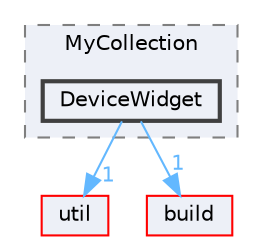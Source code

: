 digraph "DeviceWidget"
{
 // LATEX_PDF_SIZE
  bgcolor="transparent";
  edge [fontname=Helvetica,fontsize=10,labelfontname=Helvetica,labelfontsize=10];
  node [fontname=Helvetica,fontsize=10,shape=box,height=0.2,width=0.4];
  compound=true
  subgraph clusterdir_87eb179773b3d8c39433553c95fc0b36 {
    graph [ bgcolor="#edf0f7", pencolor="grey50", label="MyCollection", fontname=Helvetica,fontsize=10 style="filled,dashed", URL="dir_87eb179773b3d8c39433553c95fc0b36.html",tooltip=""]
  dir_3b6a43684731c005cad571cfe918ea24 [label="DeviceWidget", fillcolor="#edf0f7", color="grey25", style="filled,bold", URL="dir_3b6a43684731c005cad571cfe918ea24.html",tooltip=""];
  }
  dir_23ec12649285f9fabf3a6b7380226c28 [label="util", fillcolor="#edf0f7", color="red", style="filled", URL="dir_23ec12649285f9fabf3a6b7380226c28.html",tooltip=""];
  dir_4fef79e7177ba769987a8da36c892c5f [label="build", fillcolor="#edf0f7", color="red", style="filled", URL="dir_4fef79e7177ba769987a8da36c892c5f.html",tooltip=""];
  dir_3b6a43684731c005cad571cfe918ea24->dir_23ec12649285f9fabf3a6b7380226c28 [headlabel="1", labeldistance=1.5 headhref="dir_000062_000357.html" href="dir_000062_000357.html" color="steelblue1" fontcolor="steelblue1"];
  dir_3b6a43684731c005cad571cfe918ea24->dir_4fef79e7177ba769987a8da36c892c5f [headlabel="1", labeldistance=1.5 headhref="dir_000062_000041.html" href="dir_000062_000041.html" color="steelblue1" fontcolor="steelblue1"];
}
